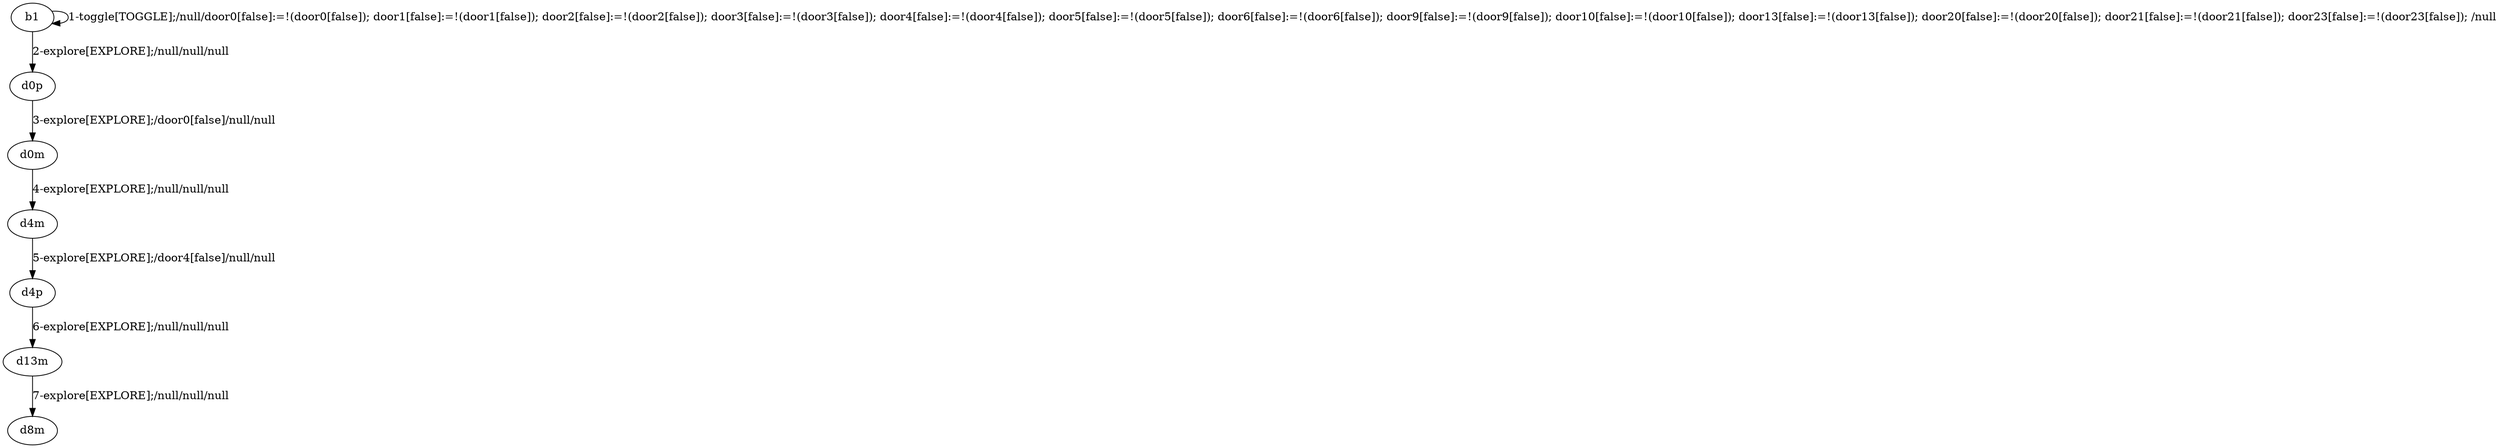 # Total number of goals covered by this test: 2
# d13m --> d8m
# d4p --> d13m

digraph g {
"b1" -> "b1" [label = "1-toggle[TOGGLE];/null/door0[false]:=!(door0[false]); door1[false]:=!(door1[false]); door2[false]:=!(door2[false]); door3[false]:=!(door3[false]); door4[false]:=!(door4[false]); door5[false]:=!(door5[false]); door6[false]:=!(door6[false]); door9[false]:=!(door9[false]); door10[false]:=!(door10[false]); door13[false]:=!(door13[false]); door20[false]:=!(door20[false]); door21[false]:=!(door21[false]); door23[false]:=!(door23[false]); /null"];
"b1" -> "d0p" [label = "2-explore[EXPLORE];/null/null/null"];
"d0p" -> "d0m" [label = "3-explore[EXPLORE];/door0[false]/null/null"];
"d0m" -> "d4m" [label = "4-explore[EXPLORE];/null/null/null"];
"d4m" -> "d4p" [label = "5-explore[EXPLORE];/door4[false]/null/null"];
"d4p" -> "d13m" [label = "6-explore[EXPLORE];/null/null/null"];
"d13m" -> "d8m" [label = "7-explore[EXPLORE];/null/null/null"];
}